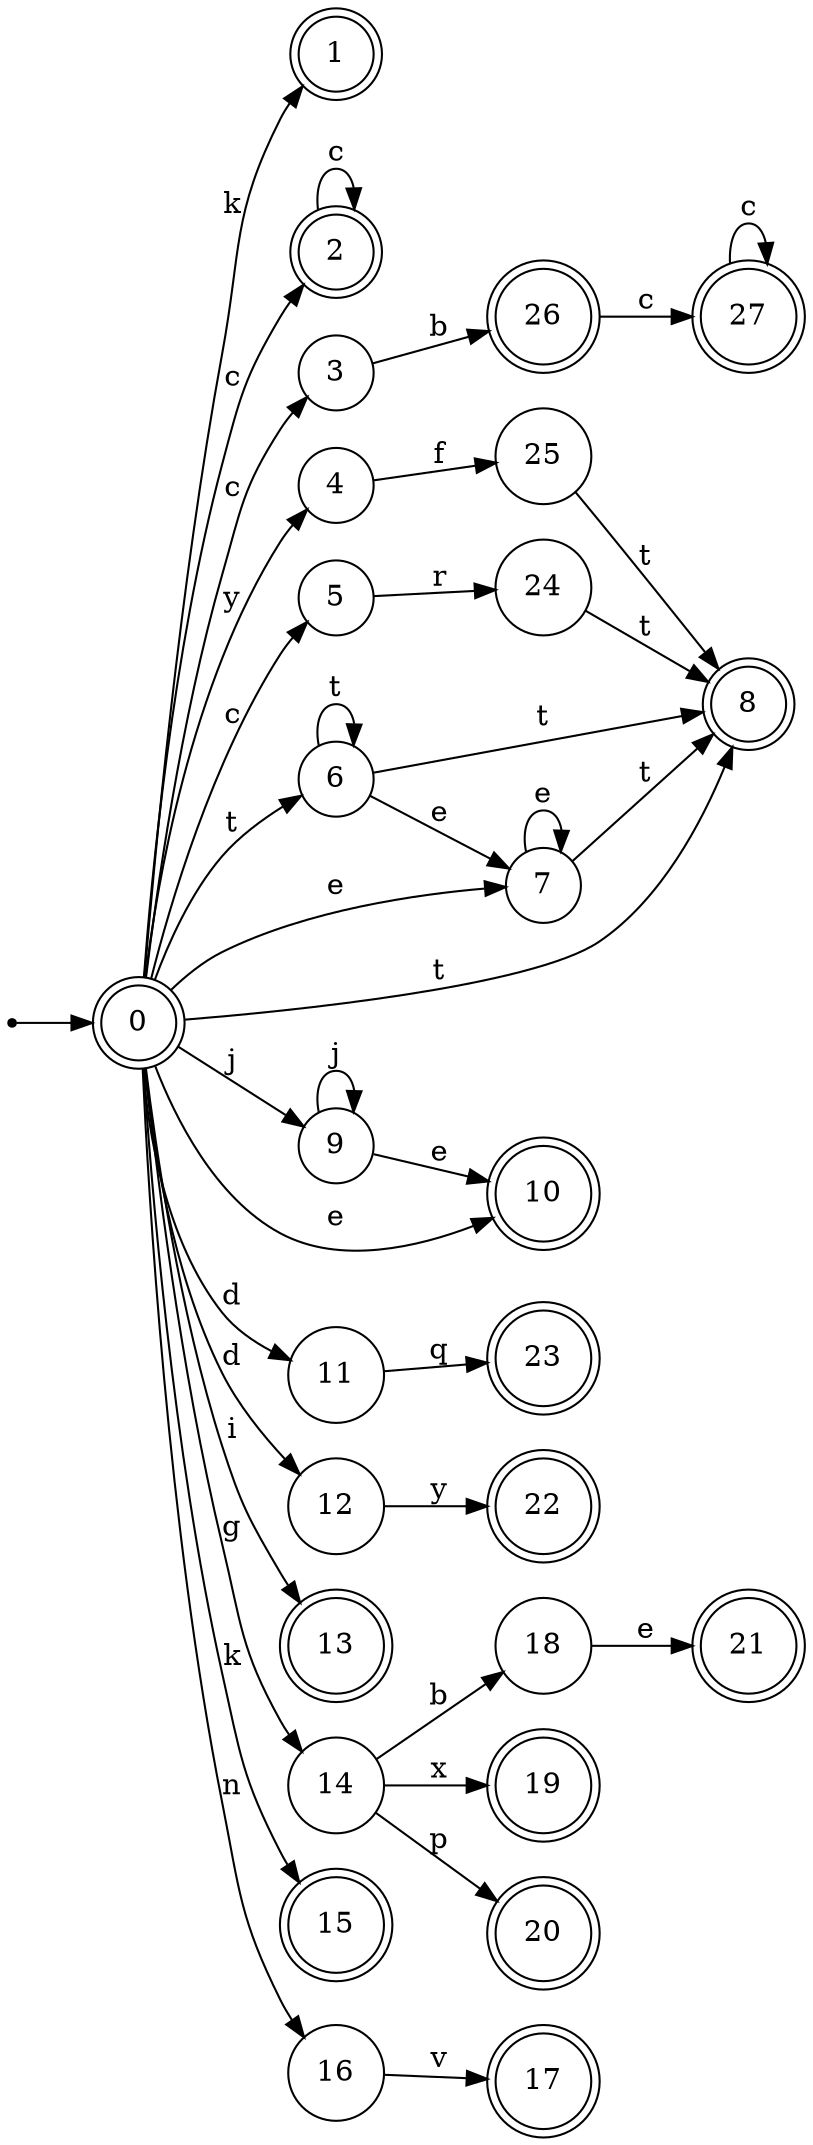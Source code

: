 digraph finite_state_machine {
rankdir=LR;
size="20,20";
node [shape = point]; "dummy0"
node [shape = doublecircle]; "0";"dummy0" -> "0";
node [shape = doublecircle]; "1";node [shape = doublecircle]; "2";node [shape = circle]; "3";
node [shape = circle]; "4";
node [shape = circle]; "5";
node [shape = circle]; "6";
node [shape = circle]; "7";
node [shape = doublecircle]; "8";node [shape = circle]; "9";
node [shape = doublecircle]; "10";node [shape = circle]; "11";
node [shape = circle]; "12";
node [shape = doublecircle]; "13";node [shape = circle]; "14";
node [shape = doublecircle]; "15";node [shape = circle]; "16";
node [shape = doublecircle]; "17";node [shape = circle]; "18";
node [shape = doublecircle]; "19";node [shape = doublecircle]; "20";node [shape = doublecircle]; "21";node [shape = doublecircle]; "22";node [shape = doublecircle]; "23";node [shape = circle]; "24";
node [shape = circle]; "25";
node [shape = doublecircle]; "26";node [shape = doublecircle]; "27";"0" -> "1" [label = "k"];
 "0" -> "15" [label = "k"];
 "0" -> "2" [label = "c"];
 "0" -> "3" [label = "c"];
 "0" -> "5" [label = "c"];
 "0" -> "4" [label = "y"];
 "0" -> "8" [label = "t"];
 "0" -> "6" [label = "t"];
 "0" -> "10" [label = "e"];
 "0" -> "7" [label = "e"];
 "0" -> "9" [label = "j"];
 "0" -> "11" [label = "d"];
 "0" -> "12" [label = "d"];
 "0" -> "13" [label = "i"];
 "0" -> "14" [label = "g"];
 "0" -> "16" [label = "n"];
 "16" -> "17" [label = "v"];
 "14" -> "18" [label = "b"];
 "14" -> "19" [label = "x"];
 "14" -> "20" [label = "p"];
 "18" -> "21" [label = "e"];
 "12" -> "22" [label = "y"];
 "11" -> "23" [label = "q"];
 "9" -> "9" [label = "j"];
 "9" -> "10" [label = "e"];
 "7" -> "7" [label = "e"];
 "7" -> "8" [label = "t"];
 "6" -> "8" [label = "t"];
 "6" -> "6" [label = "t"];
 "6" -> "7" [label = "e"];
 "5" -> "24" [label = "r"];
 "24" -> "8" [label = "t"];
 "4" -> "25" [label = "f"];
 "25" -> "8" [label = "t"];
 "3" -> "26" [label = "b"];
 "26" -> "27" [label = "c"];
 "27" -> "27" [label = "c"];
 "2" -> "2" [label = "c"];
 }
